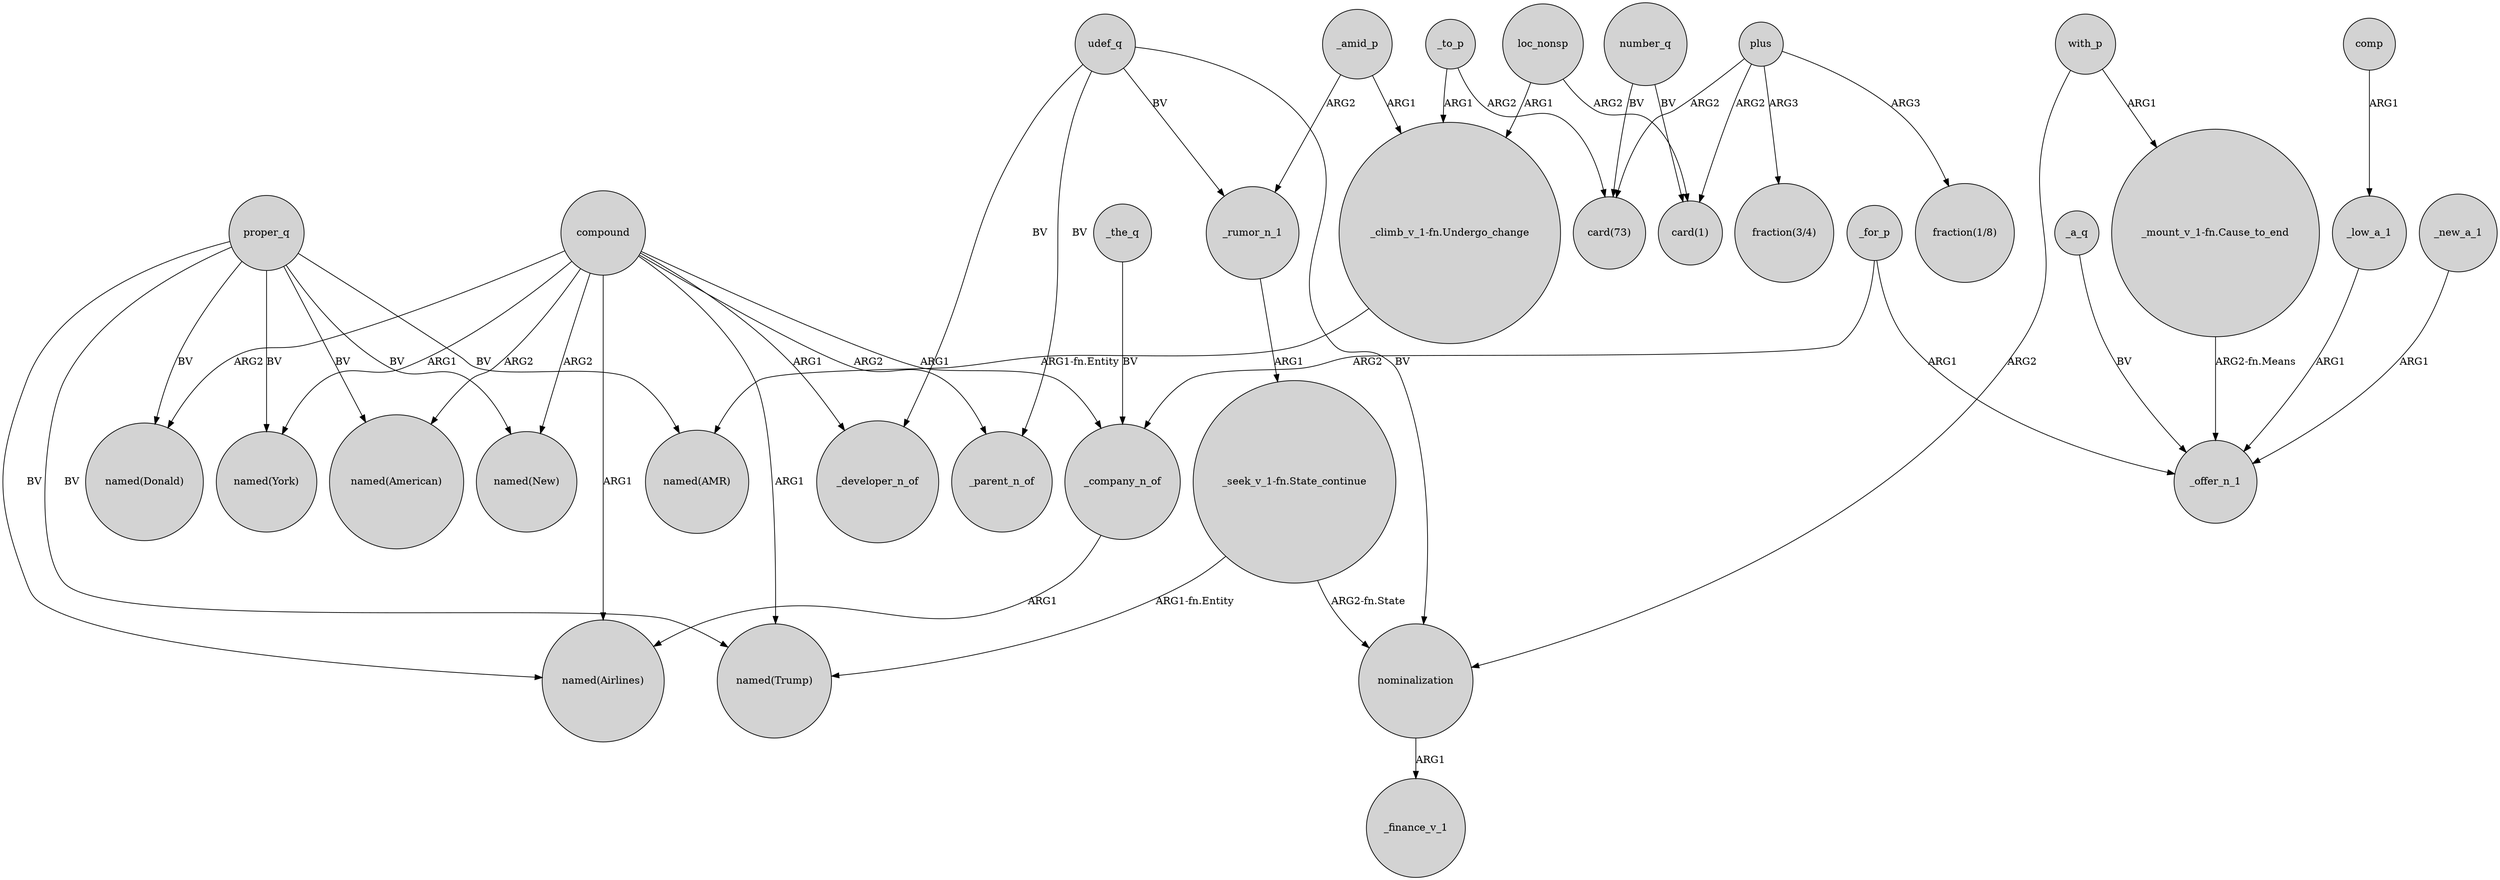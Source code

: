 digraph {
	node [shape=circle style=filled]
	compound -> "named(Airlines)" [label=ARG1]
	comp -> _low_a_1 [label=ARG1]
	_for_p -> _offer_n_1 [label=ARG1]
	_to_p -> "card(73)" [label=ARG2]
	_amid_p -> "_climb_v_1-fn.Undergo_change" [label=ARG1]
	nominalization -> _finance_v_1 [label=ARG1]
	number_q -> "card(1)" [label=BV]
	compound -> "named(Trump)" [label=ARG1]
	compound -> _developer_n_of [label=ARG1]
	compound -> "named(New)" [label=ARG2]
	_to_p -> "_climb_v_1-fn.Undergo_change" [label=ARG1]
	proper_q -> "named(New)" [label=BV]
	plus -> "fraction(1/8)" [label=ARG3]
	udef_q -> nominalization [label=BV]
	"_seek_v_1-fn.State_continue" -> nominalization [label="ARG2-fn.State"]
	with_p -> "_mount_v_1-fn.Cause_to_end" [label=ARG1]
	compound -> _company_n_of [label=ARG1]
	compound -> "named(Donald)" [label=ARG2]
	proper_q -> "named(Donald)" [label=BV]
	proper_q -> "named(Airlines)" [label=BV]
	loc_nonsp -> "card(1)" [label=ARG2]
	plus -> "card(1)" [label=ARG2]
	compound -> _parent_n_of [label=ARG2]
	_new_a_1 -> _offer_n_1 [label=ARG1]
	proper_q -> "named(York)" [label=BV]
	_company_n_of -> "named(Airlines)" [label=ARG1]
	_rumor_n_1 -> "_seek_v_1-fn.State_continue" [label=ARG1]
	number_q -> "card(73)" [label=BV]
	loc_nonsp -> "_climb_v_1-fn.Undergo_change" [label=ARG1]
	_for_p -> _company_n_of [label=ARG2]
	_amid_p -> _rumor_n_1 [label=ARG2]
	udef_q -> _developer_n_of [label=BV]
	proper_q -> "named(AMR)" [label=BV]
	proper_q -> "named(Trump)" [label=BV]
	_a_q -> _offer_n_1 [label=BV]
	_low_a_1 -> _offer_n_1 [label=ARG1]
	compound -> "named(American)" [label=ARG2]
	"_mount_v_1-fn.Cause_to_end" -> _offer_n_1 [label="ARG2-fn.Means"]
	"_seek_v_1-fn.State_continue" -> "named(Trump)" [label="ARG1-fn.Entity"]
	plus -> "card(73)" [label=ARG2]
	compound -> "named(York)" [label=ARG1]
	with_p -> nominalization [label=ARG2]
	proper_q -> "named(American)" [label=BV]
	udef_q -> _parent_n_of [label=BV]
	udef_q -> _rumor_n_1 [label=BV]
	plus -> "fraction(3/4)" [label=ARG3]
	_the_q -> _company_n_of [label=BV]
	"_climb_v_1-fn.Undergo_change" -> "named(AMR)" [label="ARG1-fn.Entity"]
}
